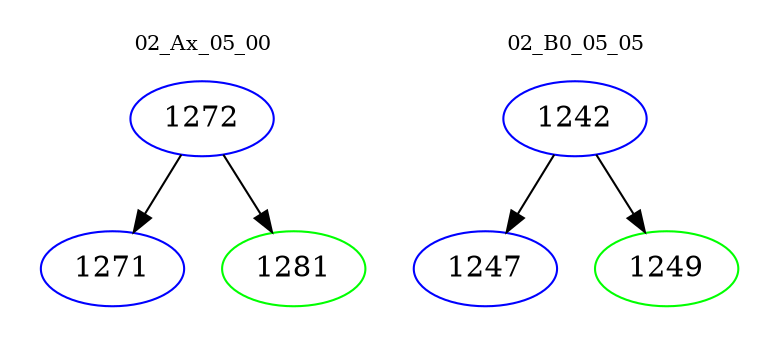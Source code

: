 digraph{
subgraph cluster_0 {
color = white
label = "02_Ax_05_00";
fontsize=10;
T0_1272 [label="1272", color="blue"]
T0_1272 -> T0_1271 [color="black"]
T0_1271 [label="1271", color="blue"]
T0_1272 -> T0_1281 [color="black"]
T0_1281 [label="1281", color="green"]
}
subgraph cluster_1 {
color = white
label = "02_B0_05_05";
fontsize=10;
T1_1242 [label="1242", color="blue"]
T1_1242 -> T1_1247 [color="black"]
T1_1247 [label="1247", color="blue"]
T1_1242 -> T1_1249 [color="black"]
T1_1249 [label="1249", color="green"]
}
}
